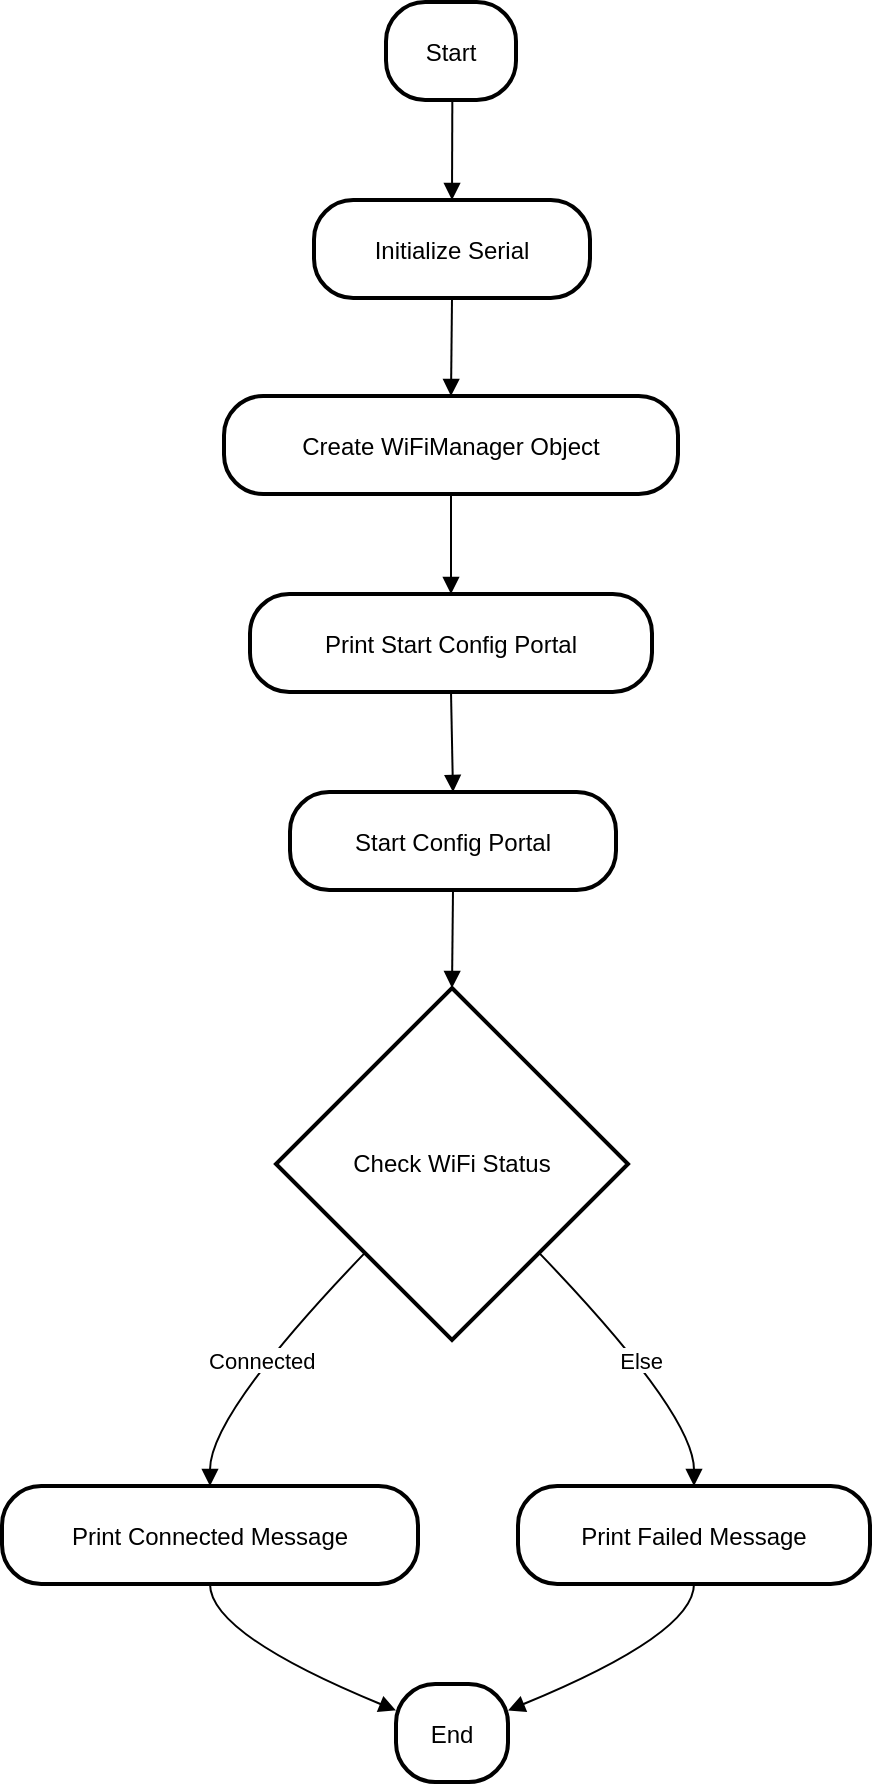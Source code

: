 <mxfile version="24.8.3">
  <diagram name="Page-1" id="qHXF0k9RNBD65LU9VVgD">
    <mxGraphModel dx="1034" dy="493" grid="1" gridSize="10" guides="1" tooltips="1" connect="1" arrows="1" fold="1" page="1" pageScale="1" pageWidth="850" pageHeight="1100" math="0" shadow="0">
      <root>
        <mxCell id="0" />
        <mxCell id="1" parent="0" />
        <mxCell id="gctJz2o3lcmDMn_5Ir7i-1" value="Start" style="rounded=1;arcSize=40;strokeWidth=2" vertex="1" parent="1">
          <mxGeometry x="212" y="20" width="65" height="49" as="geometry" />
        </mxCell>
        <mxCell id="gctJz2o3lcmDMn_5Ir7i-2" value="Initialize Serial" style="rounded=1;arcSize=40;strokeWidth=2" vertex="1" parent="1">
          <mxGeometry x="176" y="119" width="138" height="49" as="geometry" />
        </mxCell>
        <mxCell id="gctJz2o3lcmDMn_5Ir7i-3" value="Create WiFiManager Object" style="rounded=1;arcSize=40;strokeWidth=2" vertex="1" parent="1">
          <mxGeometry x="131" y="217" width="227" height="49" as="geometry" />
        </mxCell>
        <mxCell id="gctJz2o3lcmDMn_5Ir7i-4" value="Print Start Config Portal" style="rounded=1;arcSize=40;strokeWidth=2" vertex="1" parent="1">
          <mxGeometry x="144" y="316" width="201" height="49" as="geometry" />
        </mxCell>
        <mxCell id="gctJz2o3lcmDMn_5Ir7i-5" value="Start Config Portal" style="rounded=1;arcSize=40;strokeWidth=2" vertex="1" parent="1">
          <mxGeometry x="164" y="415" width="163" height="49" as="geometry" />
        </mxCell>
        <mxCell id="gctJz2o3lcmDMn_5Ir7i-6" value="Check WiFi Status" style="rhombus;strokeWidth=2;whiteSpace=wrap;" vertex="1" parent="1">
          <mxGeometry x="157" y="513" width="176" height="176" as="geometry" />
        </mxCell>
        <mxCell id="gctJz2o3lcmDMn_5Ir7i-7" value="Print Connected Message" style="rounded=1;arcSize=40;strokeWidth=2" vertex="1" parent="1">
          <mxGeometry x="20" y="762" width="208" height="49" as="geometry" />
        </mxCell>
        <mxCell id="gctJz2o3lcmDMn_5Ir7i-8" value="Print Failed Message" style="rounded=1;arcSize=40;strokeWidth=2" vertex="1" parent="1">
          <mxGeometry x="278" y="762" width="176" height="49" as="geometry" />
        </mxCell>
        <mxCell id="gctJz2o3lcmDMn_5Ir7i-9" value="End" style="rounded=1;arcSize=40;strokeWidth=2" vertex="1" parent="1">
          <mxGeometry x="217" y="861" width="56" height="49" as="geometry" />
        </mxCell>
        <mxCell id="gctJz2o3lcmDMn_5Ir7i-10" value="" style="curved=1;startArrow=none;endArrow=block;exitX=0.51;exitY=0.99;entryX=0.5;entryY=-0.01;rounded=0;" edge="1" parent="1" source="gctJz2o3lcmDMn_5Ir7i-1" target="gctJz2o3lcmDMn_5Ir7i-2">
          <mxGeometry relative="1" as="geometry">
            <Array as="points" />
          </mxGeometry>
        </mxCell>
        <mxCell id="gctJz2o3lcmDMn_5Ir7i-11" value="" style="curved=1;startArrow=none;endArrow=block;exitX=0.5;exitY=0.99;entryX=0.5;entryY=0.01;rounded=0;" edge="1" parent="1" source="gctJz2o3lcmDMn_5Ir7i-2" target="gctJz2o3lcmDMn_5Ir7i-3">
          <mxGeometry relative="1" as="geometry">
            <Array as="points" />
          </mxGeometry>
        </mxCell>
        <mxCell id="gctJz2o3lcmDMn_5Ir7i-12" value="" style="curved=1;startArrow=none;endArrow=block;exitX=0.5;exitY=1;entryX=0.5;entryY=0;rounded=0;" edge="1" parent="1" source="gctJz2o3lcmDMn_5Ir7i-3" target="gctJz2o3lcmDMn_5Ir7i-4">
          <mxGeometry relative="1" as="geometry">
            <Array as="points" />
          </mxGeometry>
        </mxCell>
        <mxCell id="gctJz2o3lcmDMn_5Ir7i-13" value="" style="curved=1;startArrow=none;endArrow=block;exitX=0.5;exitY=0.99;entryX=0.5;entryY=-0.01;rounded=0;" edge="1" parent="1" source="gctJz2o3lcmDMn_5Ir7i-4" target="gctJz2o3lcmDMn_5Ir7i-5">
          <mxGeometry relative="1" as="geometry">
            <Array as="points" />
          </mxGeometry>
        </mxCell>
        <mxCell id="gctJz2o3lcmDMn_5Ir7i-14" value="" style="curved=1;startArrow=none;endArrow=block;exitX=0.5;exitY=0.99;entryX=0.5;entryY=0;rounded=0;" edge="1" parent="1" source="gctJz2o3lcmDMn_5Ir7i-5" target="gctJz2o3lcmDMn_5Ir7i-6">
          <mxGeometry relative="1" as="geometry">
            <Array as="points" />
          </mxGeometry>
        </mxCell>
        <mxCell id="gctJz2o3lcmDMn_5Ir7i-15" value="Connected" style="curved=1;startArrow=none;endArrow=block;exitX=0.01;exitY=1;entryX=0.5;entryY=0.01;rounded=0;" edge="1" parent="1" source="gctJz2o3lcmDMn_5Ir7i-6" target="gctJz2o3lcmDMn_5Ir7i-7">
          <mxGeometry relative="1" as="geometry">
            <Array as="points">
              <mxPoint x="124" y="726" />
            </Array>
          </mxGeometry>
        </mxCell>
        <mxCell id="gctJz2o3lcmDMn_5Ir7i-16" value="Else" style="curved=1;startArrow=none;endArrow=block;exitX=0.99;exitY=1;entryX=0.5;entryY=0.01;rounded=0;" edge="1" parent="1" source="gctJz2o3lcmDMn_5Ir7i-6" target="gctJz2o3lcmDMn_5Ir7i-8">
          <mxGeometry relative="1" as="geometry">
            <Array as="points">
              <mxPoint x="366" y="726" />
            </Array>
          </mxGeometry>
        </mxCell>
        <mxCell id="gctJz2o3lcmDMn_5Ir7i-17" value="" style="curved=1;startArrow=none;endArrow=block;exitX=0.5;exitY=1;entryX=0;entryY=0.27;rounded=0;" edge="1" parent="1" source="gctJz2o3lcmDMn_5Ir7i-7" target="gctJz2o3lcmDMn_5Ir7i-9">
          <mxGeometry relative="1" as="geometry">
            <Array as="points">
              <mxPoint x="124" y="836" />
            </Array>
          </mxGeometry>
        </mxCell>
        <mxCell id="gctJz2o3lcmDMn_5Ir7i-18" value="" style="curved=1;startArrow=none;endArrow=block;exitX=0.5;exitY=1;entryX=1;entryY=0.27;rounded=0;" edge="1" parent="1" source="gctJz2o3lcmDMn_5Ir7i-8" target="gctJz2o3lcmDMn_5Ir7i-9">
          <mxGeometry relative="1" as="geometry">
            <Array as="points">
              <mxPoint x="366" y="836" />
            </Array>
          </mxGeometry>
        </mxCell>
      </root>
    </mxGraphModel>
  </diagram>
</mxfile>
